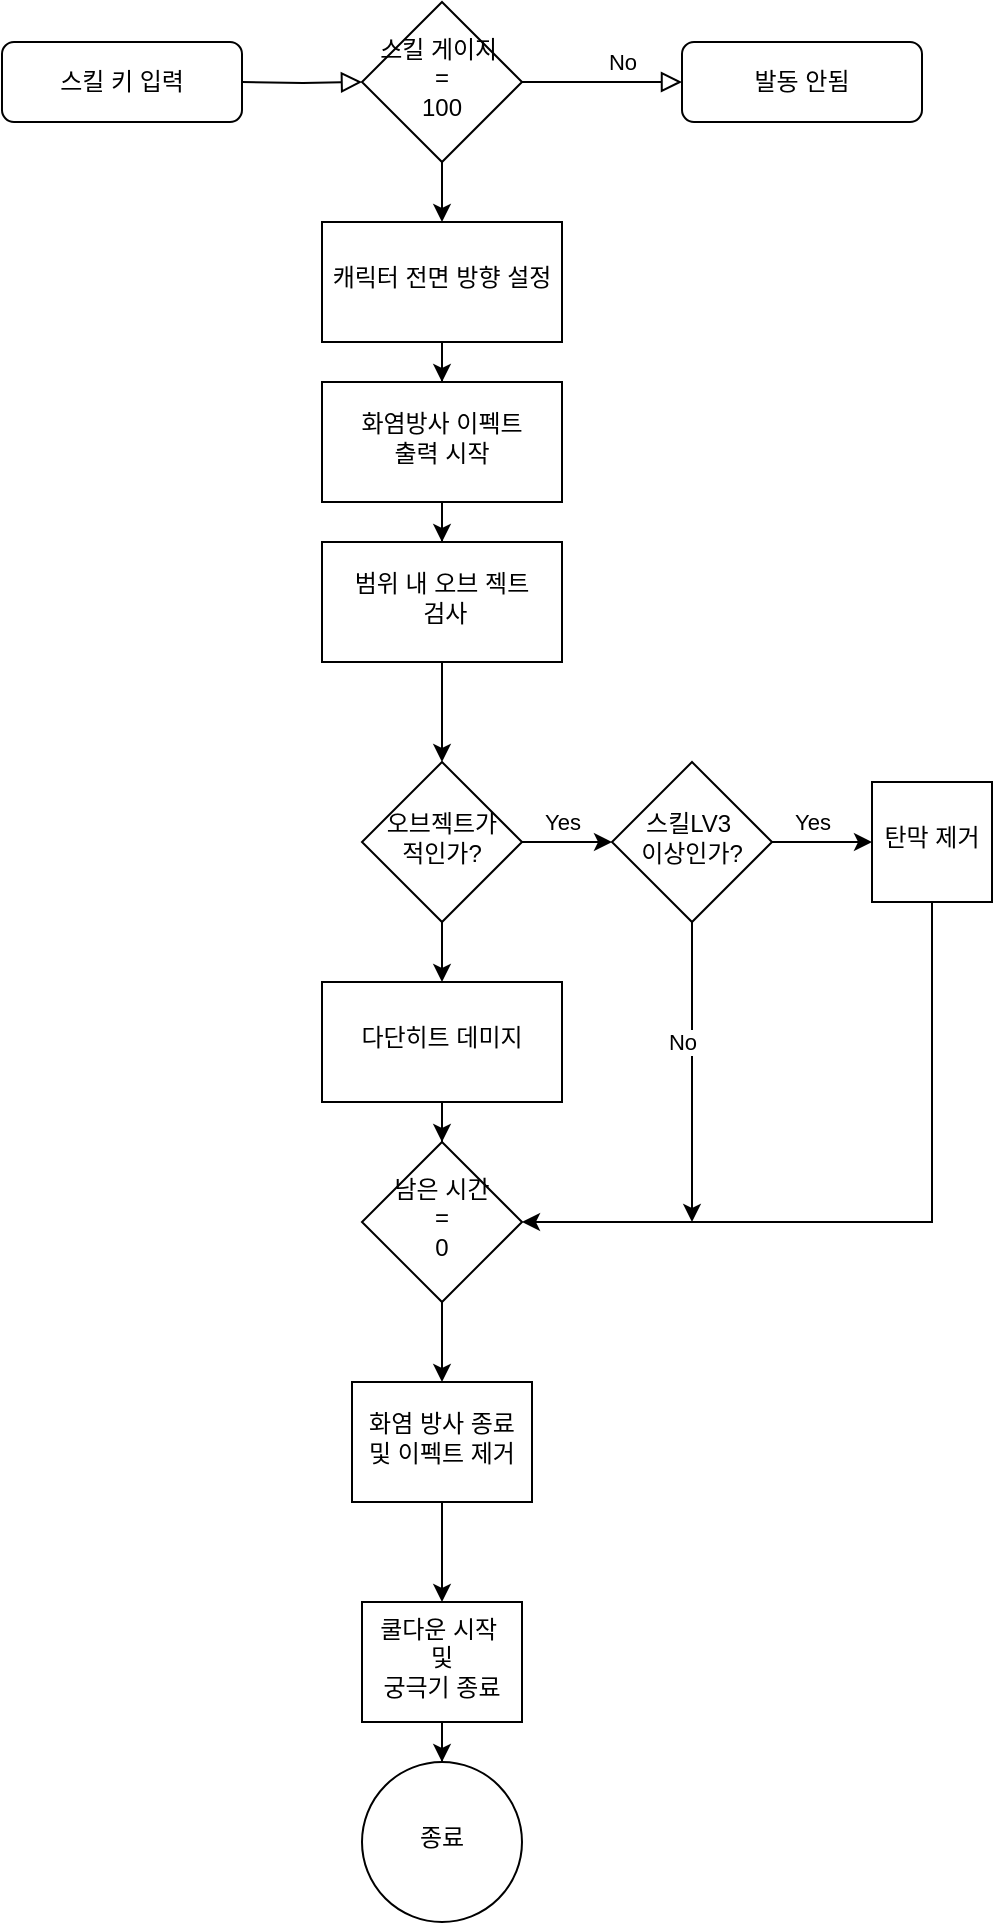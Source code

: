 <mxfile version="26.2.15">
  <diagram id="C5RBs43oDa-KdzZeNtuy" name="Page-1">
    <mxGraphModel dx="797" dy="821" grid="1" gridSize="10" guides="1" tooltips="1" connect="1" arrows="1" fold="1" page="1" pageScale="1" pageWidth="827" pageHeight="1169" math="0" shadow="0">
      <root>
        <mxCell id="WIyWlLk6GJQsqaUBKTNV-0" />
        <mxCell id="WIyWlLk6GJQsqaUBKTNV-1" parent="WIyWlLk6GJQsqaUBKTNV-0" />
        <mxCell id="JmT5XVyvvCb6TlGyIQfu-1" value="" style="rounded=0;html=1;jettySize=auto;orthogonalLoop=1;fontSize=11;endArrow=block;endFill=0;endSize=8;strokeWidth=1;shadow=0;labelBackgroundColor=none;edgeStyle=orthogonalEdgeStyle;" edge="1" parent="WIyWlLk6GJQsqaUBKTNV-1" target="JmT5XVyvvCb6TlGyIQfu-5">
          <mxGeometry relative="1" as="geometry">
            <mxPoint x="140" y="50" as="sourcePoint" />
          </mxGeometry>
        </mxCell>
        <mxCell id="JmT5XVyvvCb6TlGyIQfu-2" value="스킬 키 입력" style="rounded=1;whiteSpace=wrap;html=1;fontSize=12;glass=0;strokeWidth=1;shadow=0;" vertex="1" parent="WIyWlLk6GJQsqaUBKTNV-1">
          <mxGeometry x="20" y="30" width="120" height="40" as="geometry" />
        </mxCell>
        <mxCell id="JmT5XVyvvCb6TlGyIQfu-3" value="No" style="edgeStyle=orthogonalEdgeStyle;rounded=0;html=1;jettySize=auto;orthogonalLoop=1;fontSize=11;endArrow=block;endFill=0;endSize=8;strokeWidth=1;shadow=0;labelBackgroundColor=none;" edge="1" parent="WIyWlLk6GJQsqaUBKTNV-1" source="JmT5XVyvvCb6TlGyIQfu-5">
          <mxGeometry x="0.258" y="10" relative="1" as="geometry">
            <mxPoint as="offset" />
            <mxPoint x="360" y="50" as="targetPoint" />
          </mxGeometry>
        </mxCell>
        <mxCell id="JmT5XVyvvCb6TlGyIQfu-28" value="" style="edgeStyle=orthogonalEdgeStyle;rounded=0;orthogonalLoop=1;jettySize=auto;html=1;" edge="1" parent="WIyWlLk6GJQsqaUBKTNV-1" source="JmT5XVyvvCb6TlGyIQfu-5" target="JmT5XVyvvCb6TlGyIQfu-27">
          <mxGeometry relative="1" as="geometry" />
        </mxCell>
        <mxCell id="JmT5XVyvvCb6TlGyIQfu-5" value="스킬 게이지&amp;nbsp;&lt;div&gt;=&lt;/div&gt;&lt;div&gt;100&lt;/div&gt;" style="rhombus;whiteSpace=wrap;html=1;shadow=0;fontFamily=Helvetica;fontSize=12;align=center;strokeWidth=1;spacing=6;spacingTop=-4;" vertex="1" parent="WIyWlLk6GJQsqaUBKTNV-1">
          <mxGeometry x="200" y="10" width="80" height="80" as="geometry" />
        </mxCell>
        <mxCell id="JmT5XVyvvCb6TlGyIQfu-6" value="발동 안됨" style="rounded=1;whiteSpace=wrap;html=1;fontSize=12;glass=0;strokeWidth=1;shadow=0;" vertex="1" parent="WIyWlLk6GJQsqaUBKTNV-1">
          <mxGeometry x="360" y="30" width="120" height="40" as="geometry" />
        </mxCell>
        <mxCell id="JmT5XVyvvCb6TlGyIQfu-17" value="" style="edgeStyle=orthogonalEdgeStyle;rounded=0;orthogonalLoop=1;jettySize=auto;html=1;" edge="1" parent="WIyWlLk6GJQsqaUBKTNV-1" source="JmT5XVyvvCb6TlGyIQfu-8" target="JmT5XVyvvCb6TlGyIQfu-16">
          <mxGeometry relative="1" as="geometry" />
        </mxCell>
        <mxCell id="JmT5XVyvvCb6TlGyIQfu-35" value="Yes" style="edgeLabel;html=1;align=center;verticalAlign=middle;resizable=0;points=[];" vertex="1" connectable="0" parent="JmT5XVyvvCb6TlGyIQfu-17">
          <mxGeometry x="-0.196" relative="1" as="geometry">
            <mxPoint y="-10" as="offset" />
          </mxGeometry>
        </mxCell>
        <mxCell id="JmT5XVyvvCb6TlGyIQfu-51" value="" style="edgeStyle=orthogonalEdgeStyle;rounded=0;orthogonalLoop=1;jettySize=auto;html=1;" edge="1" parent="WIyWlLk6GJQsqaUBKTNV-1" source="JmT5XVyvvCb6TlGyIQfu-8">
          <mxGeometry relative="1" as="geometry">
            <mxPoint x="365" y="620" as="targetPoint" />
          </mxGeometry>
        </mxCell>
        <mxCell id="JmT5XVyvvCb6TlGyIQfu-56" value="No" style="edgeLabel;html=1;align=center;verticalAlign=middle;resizable=0;points=[];" vertex="1" connectable="0" parent="JmT5XVyvvCb6TlGyIQfu-51">
          <mxGeometry x="-0.151" y="-1" relative="1" as="geometry">
            <mxPoint x="-4" y="-4" as="offset" />
          </mxGeometry>
        </mxCell>
        <mxCell id="JmT5XVyvvCb6TlGyIQfu-8" value="스킬LV3&amp;nbsp;&lt;div&gt;이상인가?&lt;/div&gt;" style="rhombus;whiteSpace=wrap;html=1;shadow=0;fontFamily=Helvetica;fontSize=12;align=center;strokeWidth=1;spacing=6;spacingTop=-4;" vertex="1" parent="WIyWlLk6GJQsqaUBKTNV-1">
          <mxGeometry x="325" y="390" width="80" height="80" as="geometry" />
        </mxCell>
        <mxCell id="JmT5XVyvvCb6TlGyIQfu-49" value="" style="edgeStyle=orthogonalEdgeStyle;rounded=0;orthogonalLoop=1;jettySize=auto;html=1;" edge="1" parent="WIyWlLk6GJQsqaUBKTNV-1" source="JmT5XVyvvCb6TlGyIQfu-16" target="JmT5XVyvvCb6TlGyIQfu-58">
          <mxGeometry relative="1" as="geometry">
            <mxPoint x="300" y="620" as="targetPoint" />
            <Array as="points">
              <mxPoint x="485" y="620" />
            </Array>
          </mxGeometry>
        </mxCell>
        <mxCell id="JmT5XVyvvCb6TlGyIQfu-16" value="탄막 제거" style="whiteSpace=wrap;html=1;shadow=0;strokeWidth=1;spacing=6;spacingTop=-4;" vertex="1" parent="WIyWlLk6GJQsqaUBKTNV-1">
          <mxGeometry x="455" y="400" width="60" height="60" as="geometry" />
        </mxCell>
        <mxCell id="JmT5XVyvvCb6TlGyIQfu-25" value="종료" style="ellipse;whiteSpace=wrap;html=1;shadow=0;strokeWidth=1;spacing=6;spacingTop=-4;" vertex="1" parent="WIyWlLk6GJQsqaUBKTNV-1">
          <mxGeometry x="200" y="890" width="80" height="80" as="geometry" />
        </mxCell>
        <mxCell id="JmT5XVyvvCb6TlGyIQfu-30" value="" style="edgeStyle=orthogonalEdgeStyle;rounded=0;orthogonalLoop=1;jettySize=auto;html=1;" edge="1" parent="WIyWlLk6GJQsqaUBKTNV-1" source="JmT5XVyvvCb6TlGyIQfu-27" target="JmT5XVyvvCb6TlGyIQfu-29">
          <mxGeometry relative="1" as="geometry" />
        </mxCell>
        <mxCell id="JmT5XVyvvCb6TlGyIQfu-27" value="캐릭터 전면 방향 설정" style="whiteSpace=wrap;html=1;shadow=0;strokeWidth=1;spacing=6;spacingTop=-4;" vertex="1" parent="WIyWlLk6GJQsqaUBKTNV-1">
          <mxGeometry x="180" y="120" width="120" height="60" as="geometry" />
        </mxCell>
        <mxCell id="JmT5XVyvvCb6TlGyIQfu-32" value="" style="edgeStyle=orthogonalEdgeStyle;rounded=0;orthogonalLoop=1;jettySize=auto;html=1;" edge="1" parent="WIyWlLk6GJQsqaUBKTNV-1" source="JmT5XVyvvCb6TlGyIQfu-29" target="JmT5XVyvvCb6TlGyIQfu-31">
          <mxGeometry relative="1" as="geometry" />
        </mxCell>
        <mxCell id="JmT5XVyvvCb6TlGyIQfu-29" value="화염방사 이펙트&lt;div&gt;출력 시작&lt;/div&gt;" style="whiteSpace=wrap;html=1;shadow=0;strokeWidth=1;spacing=6;spacingTop=-4;" vertex="1" parent="WIyWlLk6GJQsqaUBKTNV-1">
          <mxGeometry x="180" y="200" width="120" height="60" as="geometry" />
        </mxCell>
        <mxCell id="JmT5XVyvvCb6TlGyIQfu-40" value="" style="edgeStyle=orthogonalEdgeStyle;rounded=0;orthogonalLoop=1;jettySize=auto;html=1;" edge="1" parent="WIyWlLk6GJQsqaUBKTNV-1" source="JmT5XVyvvCb6TlGyIQfu-31" target="JmT5XVyvvCb6TlGyIQfu-39">
          <mxGeometry relative="1" as="geometry" />
        </mxCell>
        <mxCell id="JmT5XVyvvCb6TlGyIQfu-31" value="범위 내 오브 젝트&lt;div&gt;&amp;nbsp;검사&lt;/div&gt;" style="whiteSpace=wrap;html=1;shadow=0;strokeWidth=1;spacing=6;spacingTop=-4;" vertex="1" parent="WIyWlLk6GJQsqaUBKTNV-1">
          <mxGeometry x="180" y="280" width="120" height="60" as="geometry" />
        </mxCell>
        <mxCell id="JmT5XVyvvCb6TlGyIQfu-41" value="" style="edgeStyle=orthogonalEdgeStyle;rounded=0;orthogonalLoop=1;jettySize=auto;html=1;" edge="1" parent="WIyWlLk6GJQsqaUBKTNV-1" source="JmT5XVyvvCb6TlGyIQfu-39" target="JmT5XVyvvCb6TlGyIQfu-8">
          <mxGeometry relative="1" as="geometry" />
        </mxCell>
        <mxCell id="JmT5XVyvvCb6TlGyIQfu-55" value="Yes" style="edgeLabel;html=1;align=center;verticalAlign=middle;resizable=0;points=[];" vertex="1" connectable="0" parent="JmT5XVyvvCb6TlGyIQfu-41">
          <mxGeometry x="-0.659" relative="1" as="geometry">
            <mxPoint x="12" y="-10" as="offset" />
          </mxGeometry>
        </mxCell>
        <mxCell id="JmT5XVyvvCb6TlGyIQfu-43" value="" style="edgeStyle=orthogonalEdgeStyle;rounded=0;orthogonalLoop=1;jettySize=auto;html=1;" edge="1" parent="WIyWlLk6GJQsqaUBKTNV-1" source="JmT5XVyvvCb6TlGyIQfu-39" target="JmT5XVyvvCb6TlGyIQfu-42">
          <mxGeometry relative="1" as="geometry" />
        </mxCell>
        <mxCell id="JmT5XVyvvCb6TlGyIQfu-39" value="오브젝트가&lt;div&gt;적인가?&lt;/div&gt;" style="rhombus;whiteSpace=wrap;html=1;shadow=0;strokeWidth=1;spacing=6;spacingTop=-4;" vertex="1" parent="WIyWlLk6GJQsqaUBKTNV-1">
          <mxGeometry x="200" y="390" width="80" height="80" as="geometry" />
        </mxCell>
        <mxCell id="JmT5XVyvvCb6TlGyIQfu-59" value="" style="edgeStyle=orthogonalEdgeStyle;rounded=0;orthogonalLoop=1;jettySize=auto;html=1;" edge="1" parent="WIyWlLk6GJQsqaUBKTNV-1" source="JmT5XVyvvCb6TlGyIQfu-42" target="JmT5XVyvvCb6TlGyIQfu-58">
          <mxGeometry relative="1" as="geometry" />
        </mxCell>
        <mxCell id="JmT5XVyvvCb6TlGyIQfu-42" value="다단히트 데미지" style="whiteSpace=wrap;html=1;shadow=0;strokeWidth=1;spacing=6;spacingTop=-4;" vertex="1" parent="WIyWlLk6GJQsqaUBKTNV-1">
          <mxGeometry x="180" y="500" width="120" height="60" as="geometry" />
        </mxCell>
        <mxCell id="JmT5XVyvvCb6TlGyIQfu-54" value="" style="edgeStyle=orthogonalEdgeStyle;rounded=0;orthogonalLoop=1;jettySize=auto;html=1;" edge="1" parent="WIyWlLk6GJQsqaUBKTNV-1" source="JmT5XVyvvCb6TlGyIQfu-53" target="JmT5XVyvvCb6TlGyIQfu-25">
          <mxGeometry relative="1" as="geometry" />
        </mxCell>
        <mxCell id="JmT5XVyvvCb6TlGyIQfu-53" value="쿨다운 시작&amp;nbsp;&lt;div&gt;및&lt;/div&gt;&lt;div&gt;궁극기 종료&lt;/div&gt;" style="whiteSpace=wrap;html=1;shadow=0;strokeWidth=1;spacing=6;spacingTop=-4;" vertex="1" parent="WIyWlLk6GJQsqaUBKTNV-1">
          <mxGeometry x="200" y="810" width="80" height="60" as="geometry" />
        </mxCell>
        <mxCell id="JmT5XVyvvCb6TlGyIQfu-61" value="" style="edgeStyle=orthogonalEdgeStyle;rounded=0;orthogonalLoop=1;jettySize=auto;html=1;" edge="1" parent="WIyWlLk6GJQsqaUBKTNV-1" source="JmT5XVyvvCb6TlGyIQfu-58" target="JmT5XVyvvCb6TlGyIQfu-60">
          <mxGeometry relative="1" as="geometry" />
        </mxCell>
        <mxCell id="JmT5XVyvvCb6TlGyIQfu-58" value="남은 시간&lt;div&gt;=&lt;/div&gt;&lt;div&gt;0&lt;/div&gt;" style="rhombus;whiteSpace=wrap;html=1;shadow=0;strokeWidth=1;spacing=6;spacingTop=-4;" vertex="1" parent="WIyWlLk6GJQsqaUBKTNV-1">
          <mxGeometry x="200" y="580" width="80" height="80" as="geometry" />
        </mxCell>
        <mxCell id="JmT5XVyvvCb6TlGyIQfu-62" value="" style="edgeStyle=orthogonalEdgeStyle;rounded=0;orthogonalLoop=1;jettySize=auto;html=1;" edge="1" parent="WIyWlLk6GJQsqaUBKTNV-1" source="JmT5XVyvvCb6TlGyIQfu-60" target="JmT5XVyvvCb6TlGyIQfu-53">
          <mxGeometry relative="1" as="geometry" />
        </mxCell>
        <mxCell id="JmT5XVyvvCb6TlGyIQfu-60" value="화염 방사 종료 및 이펙트 제거" style="whiteSpace=wrap;html=1;shadow=0;strokeWidth=1;spacing=6;spacingTop=-4;" vertex="1" parent="WIyWlLk6GJQsqaUBKTNV-1">
          <mxGeometry x="195" y="700" width="90" height="60" as="geometry" />
        </mxCell>
      </root>
    </mxGraphModel>
  </diagram>
</mxfile>
